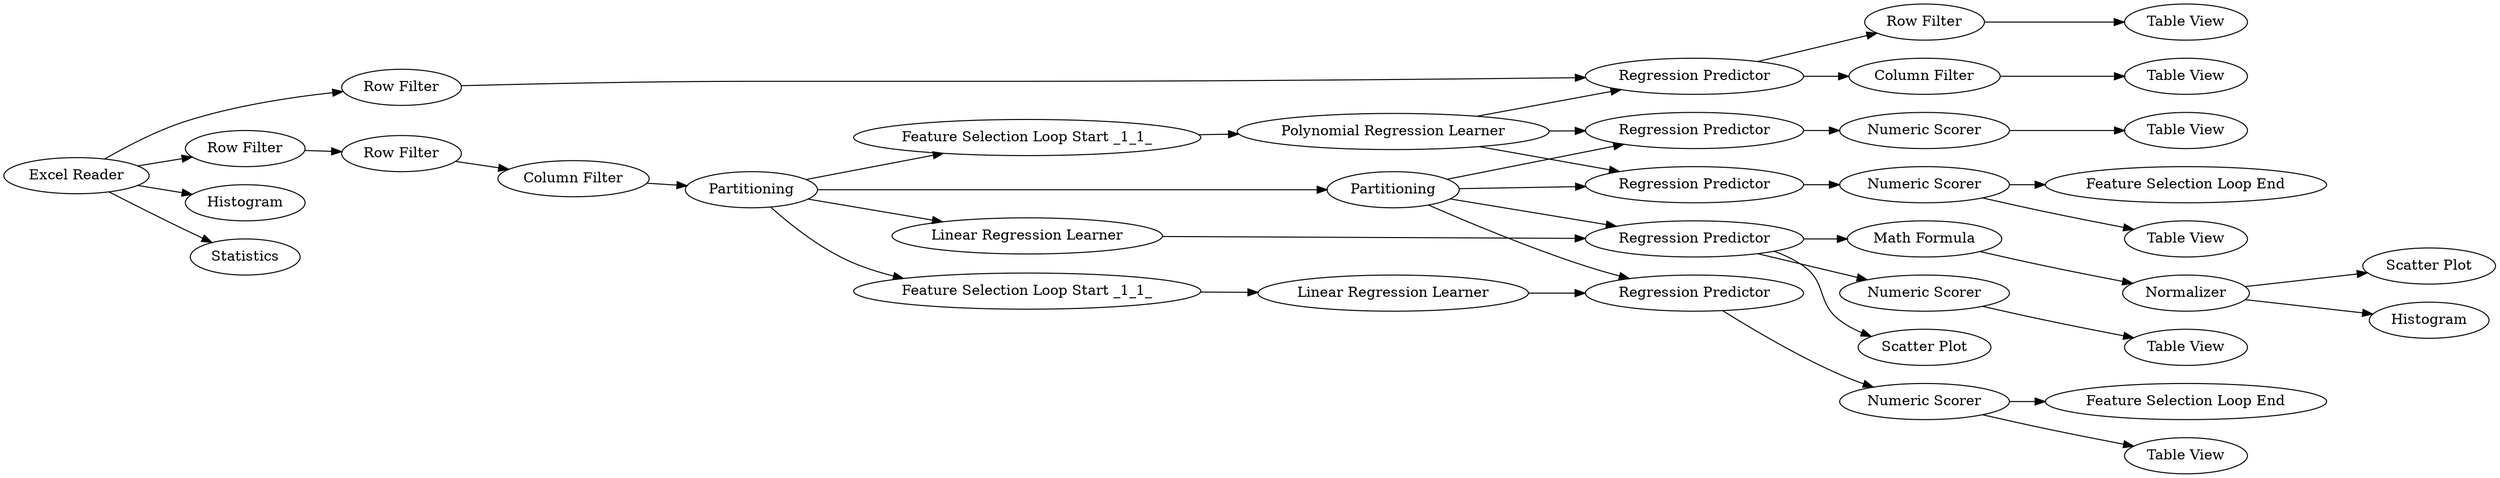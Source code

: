 digraph {
	18 [label="Feature Selection Loop Start _1_1_"]
	22 [label="Regression Predictor"]
	60 [label="Math Formula"]
	62 [label=Normalizer]
	74 [label="Numeric Scorer"]
	76 [label="Row Filter"]
	639 [label="Column Filter"]
	642 [label="Excel Reader"]
	643 [label="Regression Predictor"]
	645 [label="Numeric Scorer"]
	647 [label="Linear Regression Learner"]
	648 [label="Regression Predictor"]
	650 [label="Feature Selection Loop Start _1_1_"]
	652 [label="Numeric Scorer"]
	654 [label="Polynomial Regression Learner"]
	655 [label="Regression Predictor"]
	658 [label="Row Filter"]
	660 [label="Regression Predictor"]
	665 [label="Column Filter"]
	667 [label=Histogram]
	668 [label=Statistics]
	669 [label=Partitioning]
	670 [label="Row Filter"]
	671 [label="Scatter Plot"]
	672 [label="Table View"]
	673 [label="Scatter Plot"]
	674 [label=Histogram]
	675 [label="Table View"]
	677 [label="Table View"]
	678 [label="Table View"]
	679 [label="Table View"]
	680 [label="Table View"]
	681 [label="Row Filter"]
	682 [label=Partitioning]
	683 [label="Linear Regression Learner"]
	684 [label="Numeric Scorer"]
	685 [label="Feature Selection Loop End"]
	686 [label="Feature Selection Loop End"]
	18 -> 647
	22 -> 671
	22 -> 74
	22 -> 60
	60 -> 62
	62 -> 674
	62 -> 673
	74 -> 672
	76 -> 670
	639 -> 682
	642 -> 76
	642 -> 658
	642 -> 667
	642 -> 668
	643 -> 645
	645 -> 675
	645 -> 685
	647 -> 643
	648 -> 652
	650 -> 654
	652 -> 677
	652 -> 686
	654 -> 655
	654 -> 648
	654 -> 660
	655 -> 684
	658 -> 660
	660 -> 665
	660 -> 681
	665 -> 679
	669 -> 22
	669 -> 655
	669 -> 648
	669 -> 643
	670 -> 639
	681 -> 680
	682 -> 683
	682 -> 650
	682 -> 669
	682 -> 18
	683 -> 22
	684 -> 678
	rankdir=LR
}
